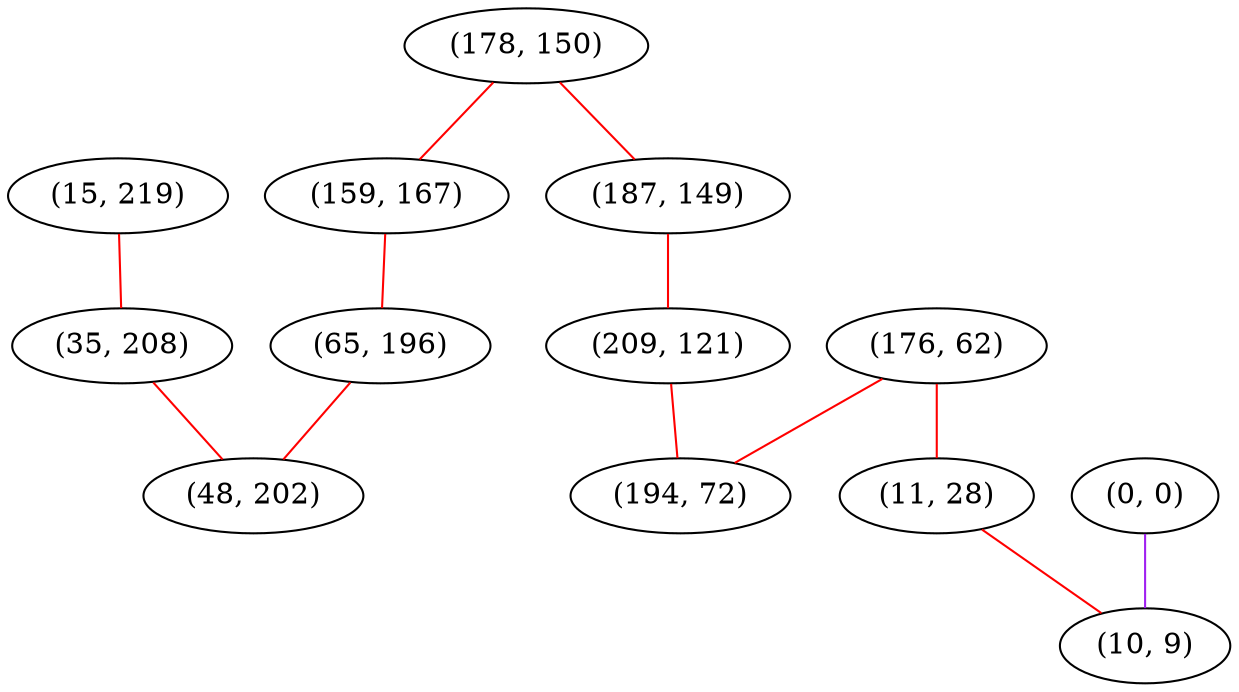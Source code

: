 graph "" {
"(15, 219)";
"(178, 150)";
"(159, 167)";
"(187, 149)";
"(176, 62)";
"(11, 28)";
"(65, 196)";
"(0, 0)";
"(209, 121)";
"(194, 72)";
"(35, 208)";
"(10, 9)";
"(48, 202)";
"(15, 219)" -- "(35, 208)"  [color=red, key=0, weight=1];
"(178, 150)" -- "(159, 167)"  [color=red, key=0, weight=1];
"(178, 150)" -- "(187, 149)"  [color=red, key=0, weight=1];
"(159, 167)" -- "(65, 196)"  [color=red, key=0, weight=1];
"(187, 149)" -- "(209, 121)"  [color=red, key=0, weight=1];
"(176, 62)" -- "(194, 72)"  [color=red, key=0, weight=1];
"(176, 62)" -- "(11, 28)"  [color=red, key=0, weight=1];
"(11, 28)" -- "(10, 9)"  [color=red, key=0, weight=1];
"(65, 196)" -- "(48, 202)"  [color=red, key=0, weight=1];
"(0, 0)" -- "(10, 9)"  [color=purple, key=0, weight=4];
"(209, 121)" -- "(194, 72)"  [color=red, key=0, weight=1];
"(35, 208)" -- "(48, 202)"  [color=red, key=0, weight=1];
}
